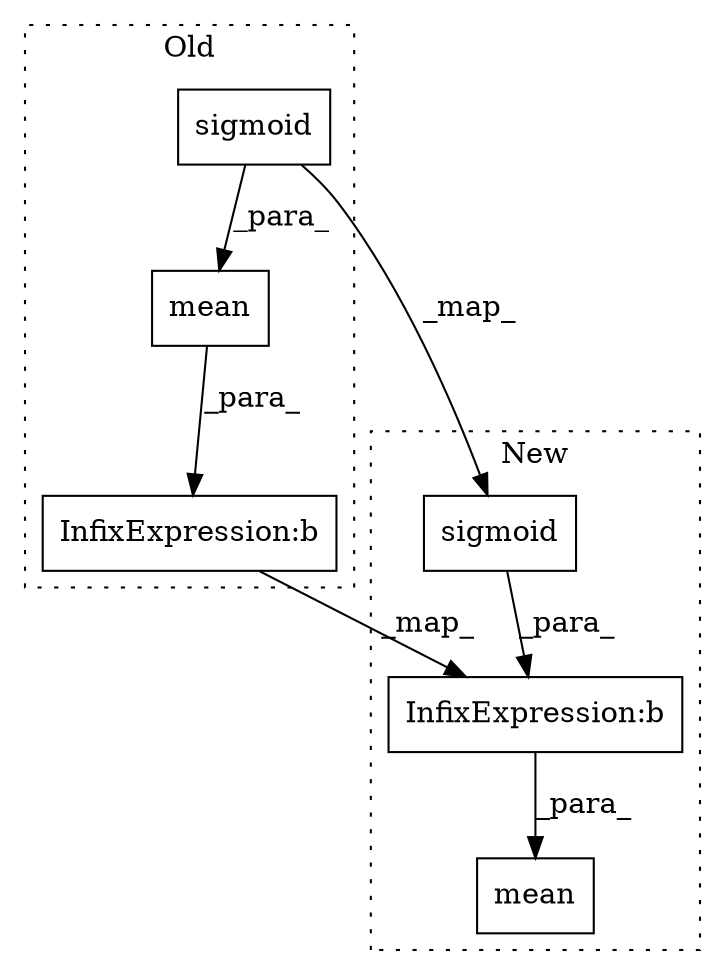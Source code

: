 digraph G {
subgraph cluster0 {
1 [label="sigmoid" a="32" s="9234,9282" l="8,1" shape="box"];
4 [label="InfixExpression:b" a="27" s="9317" l="3" shape="box"];
6 [label="mean" a="32" s="9229,9283" l="5,1" shape="box"];
label = "Old";
style="dotted";
}
subgraph cluster1 {
2 [label="sigmoid" a="32" s="9201,9249" l="8,1" shape="box"];
3 [label="InfixExpression:b" a="27" s="9293" l="3" shape="box"];
5 [label="mean" a="32" s="9276,9297" l="5,1" shape="box"];
label = "New";
style="dotted";
}
1 -> 2 [label="_map_"];
1 -> 6 [label="_para_"];
2 -> 3 [label="_para_"];
3 -> 5 [label="_para_"];
4 -> 3 [label="_map_"];
6 -> 4 [label="_para_"];
}